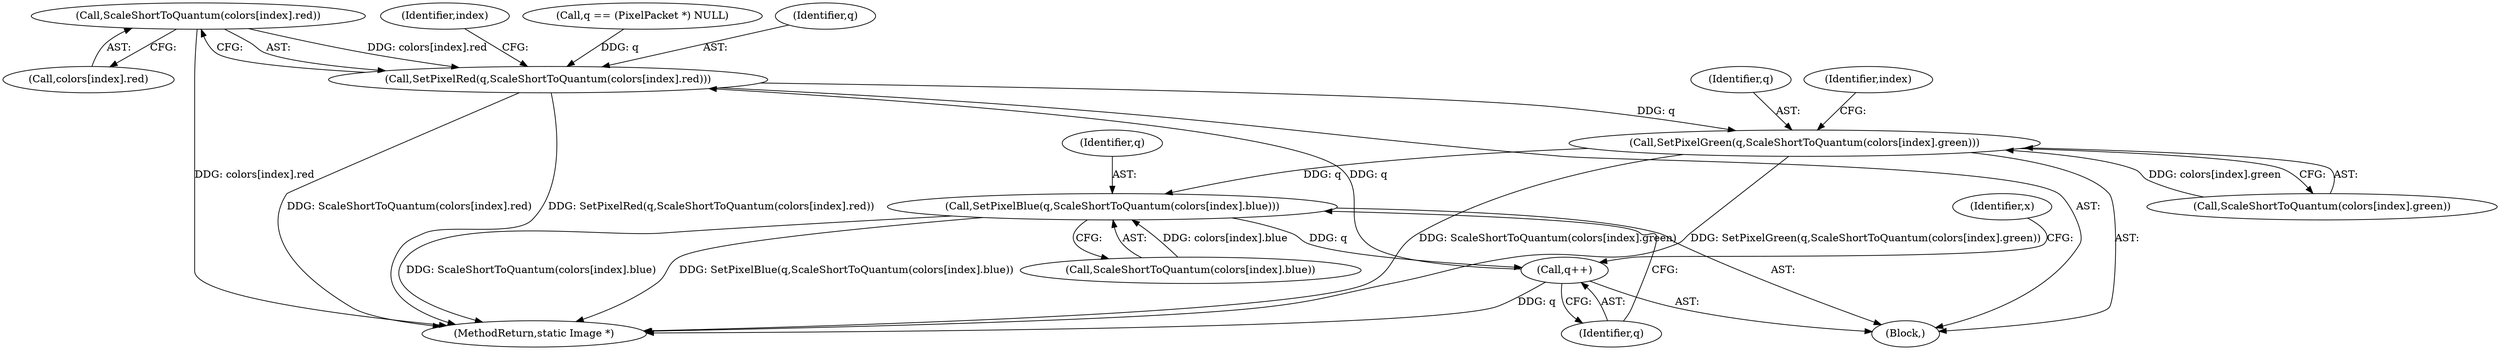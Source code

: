 digraph "0_ImageMagick_f6e9d0d9955e85bdd7540b251cd50d598dacc5e6_13@array" {
"1000957" [label="(Call,ScaleShortToQuantum(colors[index].red))"];
"1000955" [label="(Call,SetPixelRed(q,ScaleShortToQuantum(colors[index].red)))"];
"1000970" [label="(Call,SetPixelGreen(q,ScaleShortToQuantum(colors[index].green)))"];
"1000985" [label="(Call,SetPixelBlue(q,ScaleShortToQuantum(colors[index].blue)))"];
"1000993" [label="(Call,q++)"];
"1000941" [label="(Block,)"];
"1000922" [label="(Call,q == (PixelPacket *) NULL)"];
"1000956" [label="(Identifier,q)"];
"1000986" [label="(Identifier,q)"];
"1000985" [label="(Call,SetPixelBlue(q,ScaleShortToQuantum(colors[index].blue)))"];
"1000940" [label="(Identifier,x)"];
"1000971" [label="(Identifier,q)"];
"1001548" [label="(MethodReturn,static Image *)"];
"1000955" [label="(Call,SetPixelRed(q,ScaleShortToQuantum(colors[index].red)))"];
"1000993" [label="(Call,q++)"];
"1000979" [label="(Identifier,index)"];
"1000958" [label="(Call,colors[index].red)"];
"1000957" [label="(Call,ScaleShortToQuantum(colors[index].red))"];
"1000964" [label="(Identifier,index)"];
"1000972" [label="(Call,ScaleShortToQuantum(colors[index].green))"];
"1000987" [label="(Call,ScaleShortToQuantum(colors[index].blue))"];
"1000970" [label="(Call,SetPixelGreen(q,ScaleShortToQuantum(colors[index].green)))"];
"1000994" [label="(Identifier,q)"];
"1000957" -> "1000955"  [label="AST: "];
"1000957" -> "1000958"  [label="CFG: "];
"1000958" -> "1000957"  [label="AST: "];
"1000955" -> "1000957"  [label="CFG: "];
"1000957" -> "1001548"  [label="DDG: colors[index].red"];
"1000957" -> "1000955"  [label="DDG: colors[index].red"];
"1000955" -> "1000941"  [label="AST: "];
"1000956" -> "1000955"  [label="AST: "];
"1000964" -> "1000955"  [label="CFG: "];
"1000955" -> "1001548"  [label="DDG: ScaleShortToQuantum(colors[index].red)"];
"1000955" -> "1001548"  [label="DDG: SetPixelRed(q,ScaleShortToQuantum(colors[index].red))"];
"1000922" -> "1000955"  [label="DDG: q"];
"1000993" -> "1000955"  [label="DDG: q"];
"1000955" -> "1000970"  [label="DDG: q"];
"1000970" -> "1000941"  [label="AST: "];
"1000970" -> "1000972"  [label="CFG: "];
"1000971" -> "1000970"  [label="AST: "];
"1000972" -> "1000970"  [label="AST: "];
"1000979" -> "1000970"  [label="CFG: "];
"1000970" -> "1001548"  [label="DDG: ScaleShortToQuantum(colors[index].green)"];
"1000970" -> "1001548"  [label="DDG: SetPixelGreen(q,ScaleShortToQuantum(colors[index].green))"];
"1000972" -> "1000970"  [label="DDG: colors[index].green"];
"1000970" -> "1000985"  [label="DDG: q"];
"1000985" -> "1000941"  [label="AST: "];
"1000985" -> "1000987"  [label="CFG: "];
"1000986" -> "1000985"  [label="AST: "];
"1000987" -> "1000985"  [label="AST: "];
"1000994" -> "1000985"  [label="CFG: "];
"1000985" -> "1001548"  [label="DDG: ScaleShortToQuantum(colors[index].blue)"];
"1000985" -> "1001548"  [label="DDG: SetPixelBlue(q,ScaleShortToQuantum(colors[index].blue))"];
"1000987" -> "1000985"  [label="DDG: colors[index].blue"];
"1000985" -> "1000993"  [label="DDG: q"];
"1000993" -> "1000941"  [label="AST: "];
"1000993" -> "1000994"  [label="CFG: "];
"1000994" -> "1000993"  [label="AST: "];
"1000940" -> "1000993"  [label="CFG: "];
"1000993" -> "1001548"  [label="DDG: q"];
}
